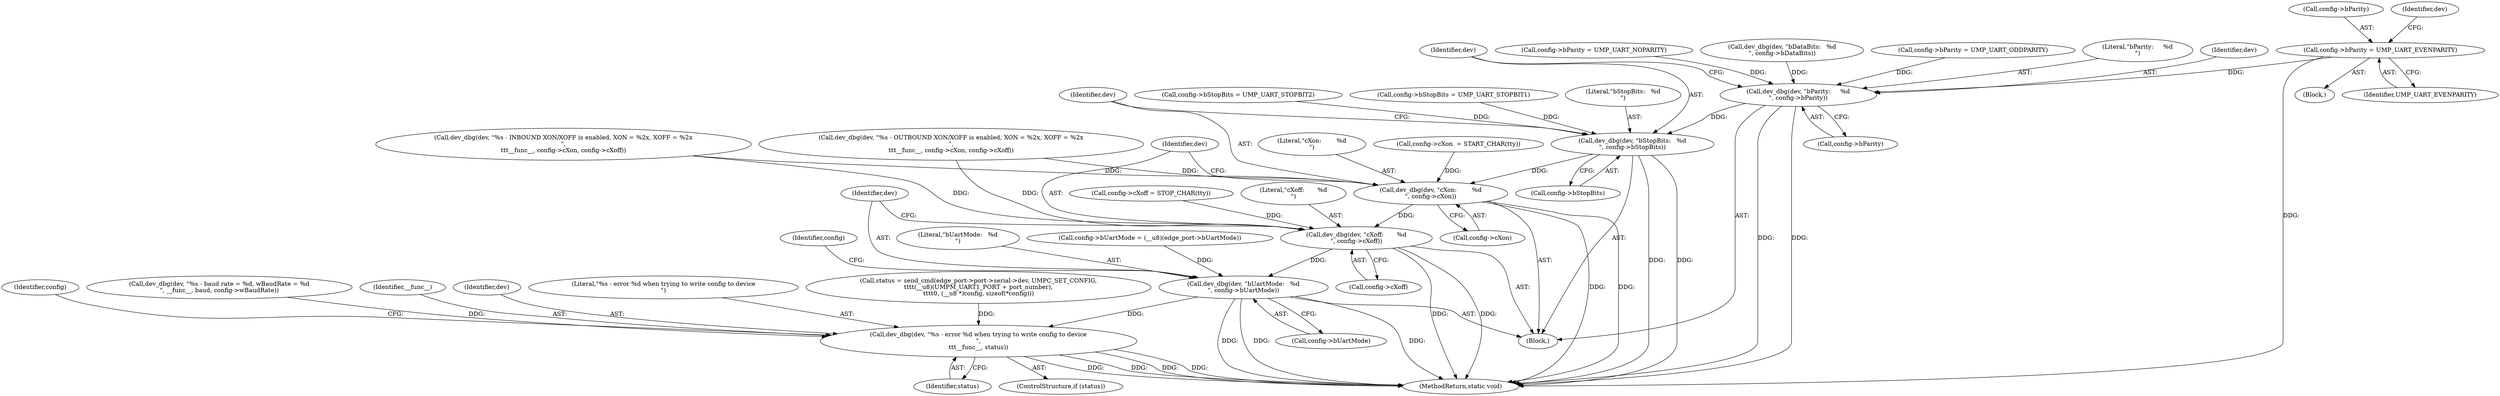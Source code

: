 digraph "0_linux_6aeb75e6adfaed16e58780309613a578fe1ee90b@pointer" {
"1000266" [label="(Call,config->bParity = UMP_UART_EVENPARITY)"];
"1000475" [label="(Call,dev_dbg(dev, \"bParity:     %d\n\", config->bParity))"];
"1000481" [label="(Call,dev_dbg(dev, \"bStopBits:   %d\n\", config->bStopBits))"];
"1000487" [label="(Call,dev_dbg(dev, \"cXon:        %d\n\", config->cXon))"];
"1000493" [label="(Call,dev_dbg(dev, \"cXoff:       %d\n\", config->cXoff))"];
"1000499" [label="(Call,dev_dbg(dev, \"bUartMode:   %d\n\", config->bUartMode))"];
"1000540" [label="(Call,dev_dbg(dev, \"%s - error %d when trying to write config to device\n\",\n\t\t\t__func__, status))"];
"1000493" [label="(Call,dev_dbg(dev, \"cXoff:       %d\n\", config->cXoff))"];
"1000338" [label="(Call,config->cXon  = START_CHAR(tty))"];
"1000267" [label="(Call,config->bParity)"];
"1000496" [label="(Call,config->cXoff)"];
"1000541" [label="(Identifier,dev)"];
"1000114" [label="(Block,)"];
"1000477" [label="(Literal,\"bParity:     %d\n\")"];
"1000488" [label="(Identifier,dev)"];
"1000359" [label="(Call,dev_dbg(dev, \"%s - INBOUND XON/XOFF is enabled, XON = %2x, XOFF = %2x\n\",\n\t\t\t__func__, config->cXon, config->cXoff))"];
"1000476" [label="(Identifier,dev)"];
"1000291" [label="(Call,config->bStopBits = UMP_UART_STOPBIT2)"];
"1000499" [label="(Call,dev_dbg(dev, \"bUartMode:   %d\n\", config->bUartMode))"];
"1000277" [label="(Call,config->bParity = UMP_UART_NOPARITY)"];
"1000469" [label="(Call,dev_dbg(dev, \"bDataBits:   %d\n\", config->bDataBits))"];
"1000544" [label="(Identifier,status)"];
"1000542" [label="(Literal,\"%s - error %d when trying to write config to device\n\")"];
"1000383" [label="(Call,dev_dbg(dev, \"%s - OUTBOUND XON/XOFF is enabled, XON = %2x, XOFF = %2x\n\",\n\t\t\t__func__, config->cXon, config->cXoff))"];
"1000484" [label="(Call,config->bStopBits)"];
"1000508" [label="(Identifier,config)"];
"1000250" [label="(Call,config->bParity = UMP_UART_ODDPARITY)"];
"1000272" [label="(Identifier,dev)"];
"1000266" [label="(Call,config->bParity = UMP_UART_EVENPARITY)"];
"1000489" [label="(Literal,\"cXon:        %d\n\")"];
"1000344" [label="(Call,config->cXoff = STOP_CHAR(tty))"];
"1000547" [label="(MethodReturn,static void)"];
"1000475" [label="(Call,dev_dbg(dev, \"bParity:     %d\n\", config->bParity))"];
"1000500" [label="(Identifier,dev)"];
"1000501" [label="(Literal,\"bUartMode:   %d\n\")"];
"1000302" [label="(Call,config->bStopBits = UMP_UART_STOPBIT1)"];
"1000487" [label="(Call,dev_dbg(dev, \"cXon:        %d\n\", config->cXon))"];
"1000176" [label="(Call,config->bUartMode = (__u8)(edge_port->bUartMode))"];
"1000478" [label="(Call,config->bParity)"];
"1000515" [label="(Call,status = send_cmd(edge_port->port->serial->dev, UMPC_SET_CONFIG,\n\t\t\t\t(__u8)(UMPM_UART1_PORT + port_number),\n\t\t\t\t0, (__u8 *)config, sizeof(*config)))"];
"1000546" [label="(Identifier,config)"];
"1000260" [label="(Block,)"];
"1000490" [label="(Call,config->cXon)"];
"1000494" [label="(Identifier,dev)"];
"1000483" [label="(Literal,\"bStopBits:   %d\n\")"];
"1000482" [label="(Identifier,dev)"];
"1000502" [label="(Call,config->bUartMode)"];
"1000538" [label="(ControlStructure,if (status))"];
"1000445" [label="(Call,dev_dbg(dev, \"%s - baud rate = %d, wBaudRate = %d\n\", __func__, baud, config->wBaudRate))"];
"1000543" [label="(Identifier,__func__)"];
"1000495" [label="(Literal,\"cXoff:       %d\n\")"];
"1000481" [label="(Call,dev_dbg(dev, \"bStopBits:   %d\n\", config->bStopBits))"];
"1000270" [label="(Identifier,UMP_UART_EVENPARITY)"];
"1000540" [label="(Call,dev_dbg(dev, \"%s - error %d when trying to write config to device\n\",\n\t\t\t__func__, status))"];
"1000266" -> "1000260"  [label="AST: "];
"1000266" -> "1000270"  [label="CFG: "];
"1000267" -> "1000266"  [label="AST: "];
"1000270" -> "1000266"  [label="AST: "];
"1000272" -> "1000266"  [label="CFG: "];
"1000266" -> "1000547"  [label="DDG: "];
"1000266" -> "1000475"  [label="DDG: "];
"1000475" -> "1000114"  [label="AST: "];
"1000475" -> "1000478"  [label="CFG: "];
"1000476" -> "1000475"  [label="AST: "];
"1000477" -> "1000475"  [label="AST: "];
"1000478" -> "1000475"  [label="AST: "];
"1000482" -> "1000475"  [label="CFG: "];
"1000475" -> "1000547"  [label="DDG: "];
"1000475" -> "1000547"  [label="DDG: "];
"1000469" -> "1000475"  [label="DDG: "];
"1000250" -> "1000475"  [label="DDG: "];
"1000277" -> "1000475"  [label="DDG: "];
"1000475" -> "1000481"  [label="DDG: "];
"1000481" -> "1000114"  [label="AST: "];
"1000481" -> "1000484"  [label="CFG: "];
"1000482" -> "1000481"  [label="AST: "];
"1000483" -> "1000481"  [label="AST: "];
"1000484" -> "1000481"  [label="AST: "];
"1000488" -> "1000481"  [label="CFG: "];
"1000481" -> "1000547"  [label="DDG: "];
"1000481" -> "1000547"  [label="DDG: "];
"1000291" -> "1000481"  [label="DDG: "];
"1000302" -> "1000481"  [label="DDG: "];
"1000481" -> "1000487"  [label="DDG: "];
"1000487" -> "1000114"  [label="AST: "];
"1000487" -> "1000490"  [label="CFG: "];
"1000488" -> "1000487"  [label="AST: "];
"1000489" -> "1000487"  [label="AST: "];
"1000490" -> "1000487"  [label="AST: "];
"1000494" -> "1000487"  [label="CFG: "];
"1000487" -> "1000547"  [label="DDG: "];
"1000487" -> "1000547"  [label="DDG: "];
"1000338" -> "1000487"  [label="DDG: "];
"1000383" -> "1000487"  [label="DDG: "];
"1000359" -> "1000487"  [label="DDG: "];
"1000487" -> "1000493"  [label="DDG: "];
"1000493" -> "1000114"  [label="AST: "];
"1000493" -> "1000496"  [label="CFG: "];
"1000494" -> "1000493"  [label="AST: "];
"1000495" -> "1000493"  [label="AST: "];
"1000496" -> "1000493"  [label="AST: "];
"1000500" -> "1000493"  [label="CFG: "];
"1000493" -> "1000547"  [label="DDG: "];
"1000493" -> "1000547"  [label="DDG: "];
"1000359" -> "1000493"  [label="DDG: "];
"1000383" -> "1000493"  [label="DDG: "];
"1000344" -> "1000493"  [label="DDG: "];
"1000493" -> "1000499"  [label="DDG: "];
"1000499" -> "1000114"  [label="AST: "];
"1000499" -> "1000502"  [label="CFG: "];
"1000500" -> "1000499"  [label="AST: "];
"1000501" -> "1000499"  [label="AST: "];
"1000502" -> "1000499"  [label="AST: "];
"1000508" -> "1000499"  [label="CFG: "];
"1000499" -> "1000547"  [label="DDG: "];
"1000499" -> "1000547"  [label="DDG: "];
"1000499" -> "1000547"  [label="DDG: "];
"1000176" -> "1000499"  [label="DDG: "];
"1000499" -> "1000540"  [label="DDG: "];
"1000540" -> "1000538"  [label="AST: "];
"1000540" -> "1000544"  [label="CFG: "];
"1000541" -> "1000540"  [label="AST: "];
"1000542" -> "1000540"  [label="AST: "];
"1000543" -> "1000540"  [label="AST: "];
"1000544" -> "1000540"  [label="AST: "];
"1000546" -> "1000540"  [label="CFG: "];
"1000540" -> "1000547"  [label="DDG: "];
"1000540" -> "1000547"  [label="DDG: "];
"1000540" -> "1000547"  [label="DDG: "];
"1000540" -> "1000547"  [label="DDG: "];
"1000445" -> "1000540"  [label="DDG: "];
"1000515" -> "1000540"  [label="DDG: "];
}
